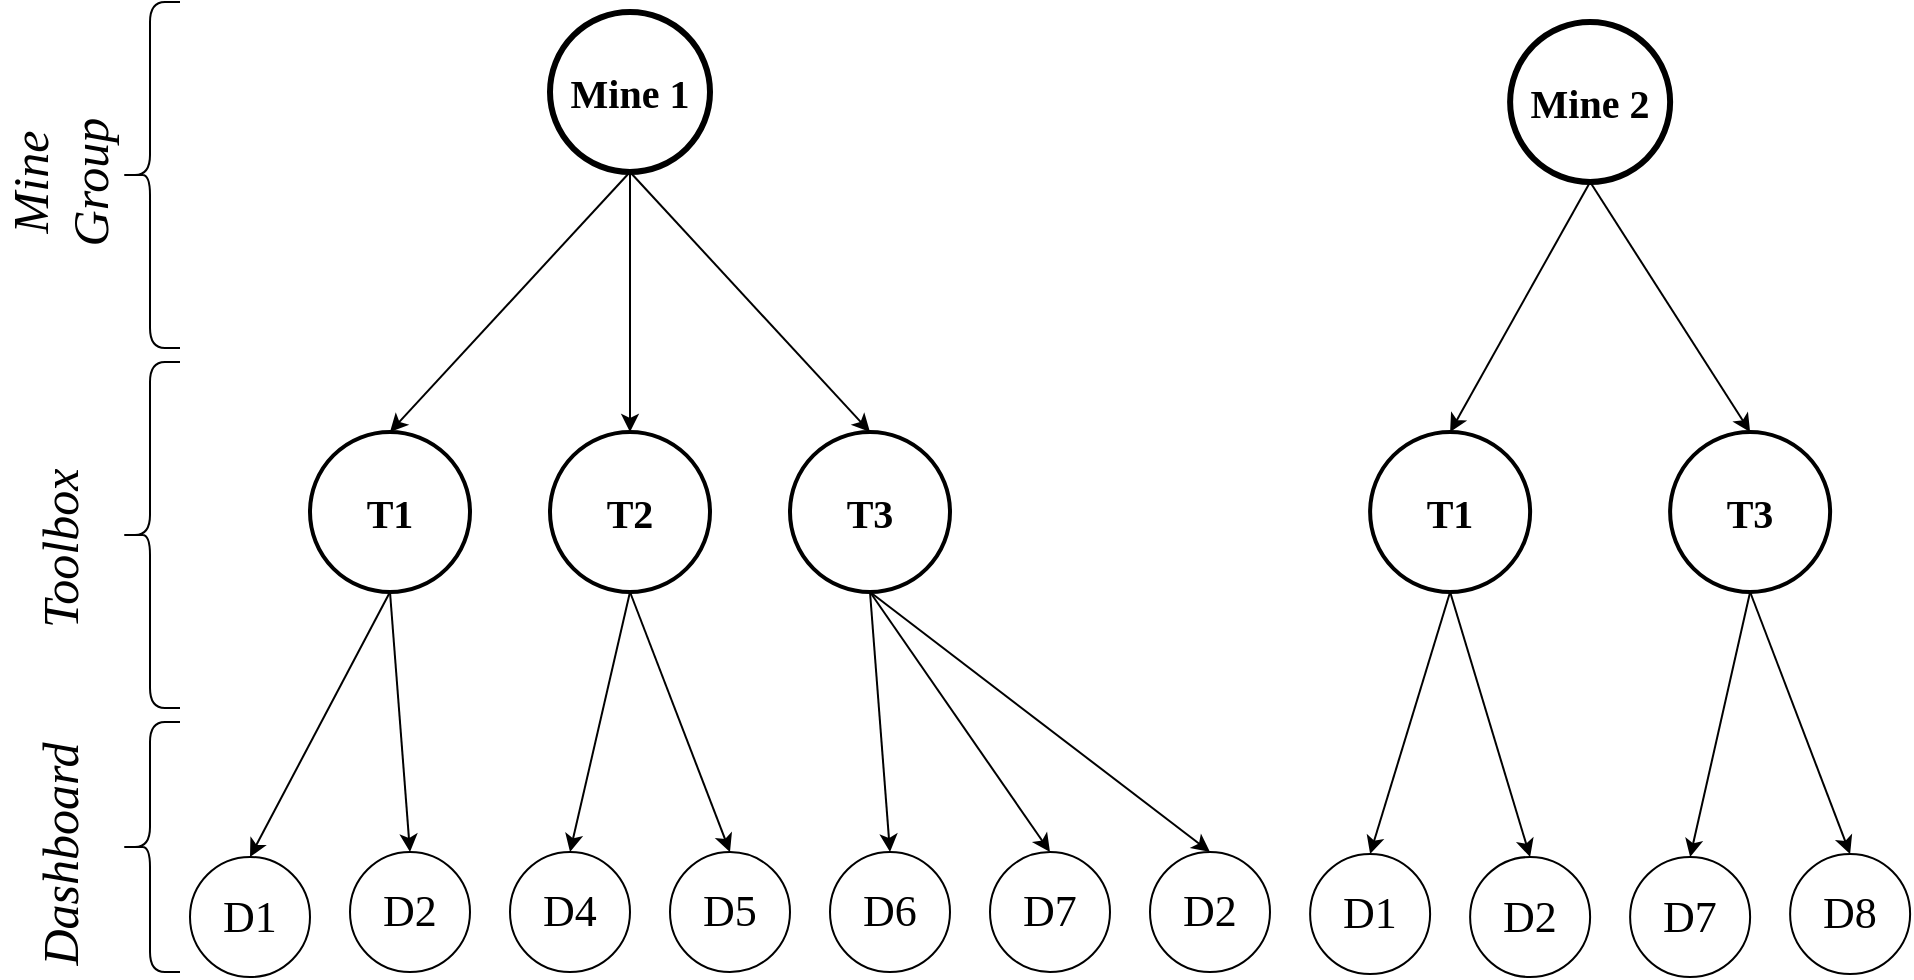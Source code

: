 <mxfile version="12.1.0" type="device" pages="1"><diagram id="yaL_qUkIQasQtw-u88R-" name="Page-1"><mxGraphModel dx="1922" dy="815" grid="1" gridSize="10" guides="1" tooltips="1" connect="1" arrows="1" fold="1" page="1" pageScale="1" pageWidth="850" pageHeight="1100" math="0" shadow="0"><root><mxCell id="0"/><mxCell id="1" parent="0"/><mxCell id="eiXm5y5_MY9LgbYOOLB_-6" style="edgeStyle=orthogonalEdgeStyle;rounded=0;orthogonalLoop=1;jettySize=auto;html=1;exitX=0.5;exitY=1;exitDx=0;exitDy=0;entryX=0.5;entryY=0;entryDx=0;entryDy=0;fontFamily=Times New Roman;shadow=0;" parent="1" source="eiXm5y5_MY9LgbYOOLB_-1" target="eiXm5y5_MY9LgbYOOLB_-3" edge="1"><mxGeometry relative="1" as="geometry"/></mxCell><mxCell id="eiXm5y5_MY9LgbYOOLB_-7" style="rounded=0;orthogonalLoop=1;jettySize=auto;html=1;exitX=0.5;exitY=1;exitDx=0;exitDy=0;entryX=0.5;entryY=0;entryDx=0;entryDy=0;fontFamily=Times New Roman;shadow=0;" parent="1" source="eiXm5y5_MY9LgbYOOLB_-1" target="eiXm5y5_MY9LgbYOOLB_-5" edge="1"><mxGeometry relative="1" as="geometry"/></mxCell><mxCell id="eiXm5y5_MY9LgbYOOLB_-8" style="edgeStyle=none;rounded=0;orthogonalLoop=1;jettySize=auto;html=1;exitX=0.5;exitY=1;exitDx=0;exitDy=0;entryX=0.5;entryY=0;entryDx=0;entryDy=0;fontFamily=Times New Roman;shadow=0;" parent="1" source="eiXm5y5_MY9LgbYOOLB_-1" target="eiXm5y5_MY9LgbYOOLB_-4" edge="1"><mxGeometry relative="1" as="geometry"/></mxCell><mxCell id="eiXm5y5_MY9LgbYOOLB_-1" value="&lt;b style=&quot;font-size: 20px;&quot;&gt;Mine 1&lt;/b&gt;" style="ellipse;whiteSpace=wrap;html=1;aspect=fixed;fillColor=none;strokeWidth=3;fontFamily=Times New Roman;fontSize=20;shadow=0;" parent="1" vertex="1"><mxGeometry x="80" y="40" width="80" height="80" as="geometry"/></mxCell><mxCell id="eiXm5y5_MY9LgbYOOLB_-21" style="edgeStyle=none;rounded=0;orthogonalLoop=1;jettySize=auto;html=1;exitX=0.5;exitY=1;exitDx=0;exitDy=0;entryX=0.5;entryY=0;entryDx=0;entryDy=0;fontFamily=Times New Roman;" parent="1" source="eiXm5y5_MY9LgbYOOLB_-3" target="eiXm5y5_MY9LgbYOOLB_-12" edge="1"><mxGeometry relative="1" as="geometry"/></mxCell><mxCell id="eiXm5y5_MY9LgbYOOLB_-22" style="edgeStyle=none;rounded=0;orthogonalLoop=1;jettySize=auto;html=1;exitX=0.5;exitY=1;exitDx=0;exitDy=0;entryX=0.5;entryY=0;entryDx=0;entryDy=0;fontFamily=Times New Roman;" parent="1" source="eiXm5y5_MY9LgbYOOLB_-3" target="eiXm5y5_MY9LgbYOOLB_-11" edge="1"><mxGeometry relative="1" as="geometry"/></mxCell><mxCell id="eiXm5y5_MY9LgbYOOLB_-3" value="&lt;b style=&quot;font-size: 20px;&quot;&gt;T2&lt;/b&gt;" style="ellipse;whiteSpace=wrap;html=1;aspect=fixed;fillColor=none;strokeWidth=2;fontFamily=Times New Roman;fontSize=20;shadow=0;" parent="1" vertex="1"><mxGeometry x="80" y="250" width="80" height="80" as="geometry"/></mxCell><mxCell id="eiXm5y5_MY9LgbYOOLB_-16" style="edgeStyle=none;rounded=0;orthogonalLoop=1;jettySize=auto;html=1;exitX=0.5;exitY=1;exitDx=0;exitDy=0;entryX=0.5;entryY=0;entryDx=0;entryDy=0;fontFamily=Times New Roman;" parent="1" source="eiXm5y5_MY9LgbYOOLB_-4" target="eiXm5y5_MY9LgbYOOLB_-14" edge="1"><mxGeometry relative="1" as="geometry"/></mxCell><mxCell id="eiXm5y5_MY9LgbYOOLB_-17" style="edgeStyle=none;rounded=0;orthogonalLoop=1;jettySize=auto;html=1;exitX=0.5;exitY=1;exitDx=0;exitDy=0;entryX=0.5;entryY=0;entryDx=0;entryDy=0;fontFamily=Times New Roman;" parent="1" source="eiXm5y5_MY9LgbYOOLB_-4" target="eiXm5y5_MY9LgbYOOLB_-10" edge="1"><mxGeometry relative="1" as="geometry"/></mxCell><mxCell id="eiXm5y5_MY9LgbYOOLB_-4" value="&lt;b style=&quot;font-size: 20px;&quot;&gt;T1&lt;/b&gt;" style="ellipse;whiteSpace=wrap;html=1;aspect=fixed;fillColor=none;strokeWidth=2;fontFamily=Times New Roman;fontSize=20;shadow=0;" parent="1" vertex="1"><mxGeometry x="-40" y="250" width="80" height="80" as="geometry"/></mxCell><mxCell id="eiXm5y5_MY9LgbYOOLB_-23" style="edgeStyle=none;rounded=0;orthogonalLoop=1;jettySize=auto;html=1;exitX=0.5;exitY=1;exitDx=0;exitDy=0;entryX=0.5;entryY=0;entryDx=0;entryDy=0;fontFamily=Times New Roman;" parent="1" source="eiXm5y5_MY9LgbYOOLB_-5" target="eiXm5y5_MY9LgbYOOLB_-18" edge="1"><mxGeometry relative="1" as="geometry"/></mxCell><mxCell id="eiXm5y5_MY9LgbYOOLB_-24" style="edgeStyle=none;rounded=0;orthogonalLoop=1;jettySize=auto;html=1;exitX=0.5;exitY=1;exitDx=0;exitDy=0;entryX=0.5;entryY=0;entryDx=0;entryDy=0;fontFamily=Times New Roman;" parent="1" source="eiXm5y5_MY9LgbYOOLB_-5" target="eiXm5y5_MY9LgbYOOLB_-20" edge="1"><mxGeometry relative="1" as="geometry"/></mxCell><mxCell id="eiXm5y5_MY9LgbYOOLB_-25" style="edgeStyle=none;rounded=0;orthogonalLoop=1;jettySize=auto;html=1;exitX=0.5;exitY=1;exitDx=0;exitDy=0;entryX=0.5;entryY=0;entryDx=0;entryDy=0;fontFamily=Times New Roman;" parent="1" source="eiXm5y5_MY9LgbYOOLB_-5" target="eiXm5y5_MY9LgbYOOLB_-19" edge="1"><mxGeometry relative="1" as="geometry"/></mxCell><mxCell id="eiXm5y5_MY9LgbYOOLB_-5" value="&lt;b style=&quot;font-size: 20px;&quot;&gt;T3&lt;/b&gt;" style="ellipse;whiteSpace=wrap;html=1;aspect=fixed;fillColor=none;strokeWidth=2;fontFamily=Times New Roman;fontSize=20;shadow=0;" parent="1" vertex="1"><mxGeometry x="200" y="250" width="80" height="80" as="geometry"/></mxCell><mxCell id="eiXm5y5_MY9LgbYOOLB_-10" value="&lt;font style=&quot;font-size: 22px;&quot;&gt;D1&lt;/font&gt;" style="ellipse;whiteSpace=wrap;html=1;aspect=fixed;fillColor=none;strokeWidth=1;fontFamily=Times New Roman;fontSize=22;" parent="1" vertex="1"><mxGeometry x="-100" y="462.5" width="60" height="60" as="geometry"/></mxCell><mxCell id="eiXm5y5_MY9LgbYOOLB_-11" value="&lt;font style=&quot;font-size: 22px;&quot;&gt;D5&lt;/font&gt;" style="ellipse;whiteSpace=wrap;html=1;aspect=fixed;fillColor=none;strokeWidth=1;fontFamily=Times New Roman;fontSize=22;" parent="1" vertex="1"><mxGeometry x="140" y="460" width="60" height="60" as="geometry"/></mxCell><mxCell id="eiXm5y5_MY9LgbYOOLB_-12" value="&lt;font style=&quot;font-size: 22px;&quot;&gt;D4&lt;/font&gt;" style="ellipse;whiteSpace=wrap;html=1;aspect=fixed;fillColor=none;strokeWidth=1;fontFamily=Times New Roman;fontSize=22;" parent="1" vertex="1"><mxGeometry x="60" y="460" width="60" height="60" as="geometry"/></mxCell><mxCell id="eiXm5y5_MY9LgbYOOLB_-14" value="&lt;font style=&quot;font-size: 22px;&quot;&gt;D2&lt;/font&gt;" style="ellipse;whiteSpace=wrap;html=1;aspect=fixed;fillColor=none;strokeWidth=1;fontFamily=Times New Roman;fontSize=22;" parent="1" vertex="1"><mxGeometry x="-20" y="460" width="60" height="60" as="geometry"/></mxCell><mxCell id="eiXm5y5_MY9LgbYOOLB_-18" value="&lt;font style=&quot;font-size: 22px;&quot;&gt;D6&lt;/font&gt;" style="ellipse;whiteSpace=wrap;html=1;aspect=fixed;fillColor=none;strokeWidth=1;fontFamily=Times New Roman;fontSize=22;" parent="1" vertex="1"><mxGeometry x="220" y="460" width="60" height="60" as="geometry"/></mxCell><mxCell id="eiXm5y5_MY9LgbYOOLB_-19" value="&lt;font style=&quot;font-size: 22px&quot;&gt;D2&lt;/font&gt;" style="ellipse;whiteSpace=wrap;html=1;aspect=fixed;fillColor=none;strokeWidth=1;fontFamily=Times New Roman;fontSize=22;" parent="1" vertex="1"><mxGeometry x="380" y="460" width="60" height="60" as="geometry"/></mxCell><mxCell id="eiXm5y5_MY9LgbYOOLB_-20" value="&lt;font style=&quot;font-size: 22px;&quot;&gt;D7&lt;/font&gt;" style="ellipse;whiteSpace=wrap;html=1;aspect=fixed;fillColor=none;strokeWidth=1;fontFamily=Times New Roman;fontSize=22;" parent="1" vertex="1"><mxGeometry x="300" y="460" width="60" height="60" as="geometry"/></mxCell><mxCell id="eiXm5y5_MY9LgbYOOLB_-27" style="rounded=0;orthogonalLoop=1;jettySize=auto;html=1;exitX=0.5;exitY=1;exitDx=0;exitDy=0;entryX=0.5;entryY=0;entryDx=0;entryDy=0;fontFamily=Times New Roman;shadow=0;" parent="1" source="eiXm5y5_MY9LgbYOOLB_-29" target="eiXm5y5_MY9LgbYOOLB_-40" edge="1"><mxGeometry relative="1" as="geometry"/></mxCell><mxCell id="eiXm5y5_MY9LgbYOOLB_-28" style="edgeStyle=none;rounded=0;orthogonalLoop=1;jettySize=auto;html=1;exitX=0.5;exitY=1;exitDx=0;exitDy=0;entryX=0.5;entryY=0;entryDx=0;entryDy=0;fontFamily=Times New Roman;shadow=0;" parent="1" source="eiXm5y5_MY9LgbYOOLB_-29" target="eiXm5y5_MY9LgbYOOLB_-36" edge="1"><mxGeometry relative="1" as="geometry"/></mxCell><mxCell id="eiXm5y5_MY9LgbYOOLB_-29" value="&lt;b style=&quot;font-size: 20px;&quot;&gt;Mine 2&lt;/b&gt;" style="ellipse;whiteSpace=wrap;html=1;aspect=fixed;fillColor=none;strokeWidth=3;fontFamily=Times New Roman;fontSize=20;shadow=0;" parent="1" vertex="1"><mxGeometry x="560.059" y="45" width="80" height="80" as="geometry"/></mxCell><mxCell id="eiXm5y5_MY9LgbYOOLB_-34" style="edgeStyle=none;rounded=0;orthogonalLoop=1;jettySize=auto;html=1;exitX=0.5;exitY=1;exitDx=0;exitDy=0;entryX=0.5;entryY=0;entryDx=0;entryDy=0;fontFamily=Times New Roman;" parent="1" source="eiXm5y5_MY9LgbYOOLB_-36" target="eiXm5y5_MY9LgbYOOLB_-45" edge="1"><mxGeometry relative="1" as="geometry"/></mxCell><mxCell id="eiXm5y5_MY9LgbYOOLB_-35" style="edgeStyle=none;rounded=0;orthogonalLoop=1;jettySize=auto;html=1;exitX=0.5;exitY=1;exitDx=0;exitDy=0;entryX=0.5;entryY=0;entryDx=0;entryDy=0;fontFamily=Times New Roman;" parent="1" source="eiXm5y5_MY9LgbYOOLB_-36" target="eiXm5y5_MY9LgbYOOLB_-41" edge="1"><mxGeometry relative="1" as="geometry"/></mxCell><mxCell id="eiXm5y5_MY9LgbYOOLB_-36" value="&lt;b style=&quot;font-size: 20px;&quot;&gt;T1&lt;/b&gt;" style="ellipse;whiteSpace=wrap;html=1;aspect=fixed;fillColor=none;strokeWidth=2;fontFamily=Times New Roman;fontSize=20;shadow=0;" parent="1" vertex="1"><mxGeometry x="490.059" y="250" width="80" height="80" as="geometry"/></mxCell><mxCell id="eiXm5y5_MY9LgbYOOLB_-37" style="edgeStyle=none;rounded=0;orthogonalLoop=1;jettySize=auto;html=1;exitX=0.5;exitY=1;exitDx=0;exitDy=0;entryX=0.5;entryY=0;entryDx=0;entryDy=0;fontFamily=Times New Roman;" parent="1" source="eiXm5y5_MY9LgbYOOLB_-40" target="eiXm5y5_MY9LgbYOOLB_-46" edge="1"><mxGeometry relative="1" as="geometry"/></mxCell><mxCell id="eiXm5y5_MY9LgbYOOLB_-51" style="edgeStyle=none;rounded=0;orthogonalLoop=1;jettySize=auto;html=1;exitX=0.5;exitY=1;exitDx=0;exitDy=0;entryX=0.5;entryY=0;entryDx=0;entryDy=0;fontFamily=Times New Roman;" parent="1" source="eiXm5y5_MY9LgbYOOLB_-40" target="eiXm5y5_MY9LgbYOOLB_-42" edge="1"><mxGeometry relative="1" as="geometry"/></mxCell><mxCell id="eiXm5y5_MY9LgbYOOLB_-40" value="&lt;b style=&quot;font-size: 20px&quot;&gt;T3&lt;/b&gt;" style="ellipse;whiteSpace=wrap;html=1;aspect=fixed;fillColor=none;strokeWidth=2;fontFamily=Times New Roman;fontSize=20;shadow=0;" parent="1" vertex="1"><mxGeometry x="640.059" y="250" width="80" height="80" as="geometry"/></mxCell><mxCell id="eiXm5y5_MY9LgbYOOLB_-41" value="&lt;font style=&quot;font-size: 22px;&quot;&gt;D1&lt;/font&gt;" style="ellipse;whiteSpace=wrap;html=1;aspect=fixed;fillColor=none;strokeWidth=1;fontFamily=Times New Roman;fontSize=22;" parent="1" vertex="1"><mxGeometry x="460.059" y="461" width="60" height="60" as="geometry"/></mxCell><mxCell id="eiXm5y5_MY9LgbYOOLB_-42" value="D7" style="ellipse;whiteSpace=wrap;html=1;aspect=fixed;fillColor=none;strokeWidth=1;fontFamily=Times New Roman;fontSize=22;" parent="1" vertex="1"><mxGeometry x="620.059" y="462.5" width="60" height="60" as="geometry"/></mxCell><mxCell id="eiXm5y5_MY9LgbYOOLB_-45" value="&lt;font style=&quot;font-size: 22px;&quot;&gt;D2&lt;/font&gt;" style="ellipse;whiteSpace=wrap;html=1;aspect=fixed;fillColor=none;strokeWidth=1;fontFamily=Times New Roman;fontSize=22;" parent="1" vertex="1"><mxGeometry x="540.059" y="462.5" width="60" height="60" as="geometry"/></mxCell><mxCell id="eiXm5y5_MY9LgbYOOLB_-46" value="&lt;font style=&quot;font-size: 22px&quot;&gt;D8&lt;/font&gt;" style="ellipse;whiteSpace=wrap;html=1;aspect=fixed;fillColor=none;strokeWidth=1;fontFamily=Times New Roman;fontSize=22;" parent="1" vertex="1"><mxGeometry x="700.059" y="461" width="60" height="60" as="geometry"/></mxCell><mxCell id="eiXm5y5_MY9LgbYOOLB_-53" value="" style="shape=curlyBracket;whiteSpace=wrap;html=1;rounded=1;strokeWidth=1;fillColor=none;fontFamily=Times New Roman;fontSize=20;" parent="1" vertex="1"><mxGeometry x="-135" y="395" width="30" height="125" as="geometry"/></mxCell><mxCell id="eiXm5y5_MY9LgbYOOLB_-54" value="" style="shape=curlyBracket;whiteSpace=wrap;html=1;rounded=1;strokeWidth=1;fillColor=none;fontFamily=Times New Roman;fontSize=20;" parent="1" vertex="1"><mxGeometry x="-135" y="215" width="30" height="173" as="geometry"/></mxCell><mxCell id="eiXm5y5_MY9LgbYOOLB_-55" value="" style="shape=curlyBracket;whiteSpace=wrap;html=1;rounded=1;strokeWidth=1;fillColor=none;fontFamily=Times New Roman;fontSize=20;" parent="1" vertex="1"><mxGeometry x="-135" y="35" width="30" height="173" as="geometry"/></mxCell><mxCell id="eiXm5y5_MY9LgbYOOLB_-56" value="&lt;font style=&quot;font-size: 25px&quot;&gt;&lt;i style=&quot;font-size: 25px&quot;&gt;Dashboard&lt;/i&gt;&lt;/font&gt;" style="text;html=1;strokeColor=none;fillColor=none;align=center;verticalAlign=middle;whiteSpace=wrap;rounded=0;fontFamily=Times New Roman;fontSize=25;rotation=-90;" parent="1" vertex="1"><mxGeometry x="-210" y="451" width="90" height="20" as="geometry"/></mxCell><mxCell id="eiXm5y5_MY9LgbYOOLB_-57" value="&lt;font style=&quot;font-size: 25px;&quot;&gt;&lt;i style=&quot;font-size: 25px;&quot;&gt;Toolbox&amp;nbsp;&lt;/i&gt;&lt;/font&gt;" style="text;html=1;strokeColor=none;fillColor=none;align=center;verticalAlign=middle;whiteSpace=wrap;rounded=0;fontFamily=Times New Roman;fontSize=25;rotation=-90;" parent="1" vertex="1"><mxGeometry x="-210" y="295" width="90" height="20" as="geometry"/></mxCell><mxCell id="eiXm5y5_MY9LgbYOOLB_-58" value="&lt;font style=&quot;font-size: 25px;&quot;&gt;&lt;i style=&quot;font-size: 25px;&quot;&gt;Mine Group&lt;/i&gt;&lt;/font&gt;" style="text;html=1;strokeColor=none;fillColor=none;align=center;verticalAlign=middle;whiteSpace=wrap;rounded=0;fontFamily=Times New Roman;fontSize=25;rotation=-90;" parent="1" vertex="1"><mxGeometry x="-210" y="115" width="90" height="20" as="geometry"/></mxCell></root></mxGraphModel></diagram></mxfile>